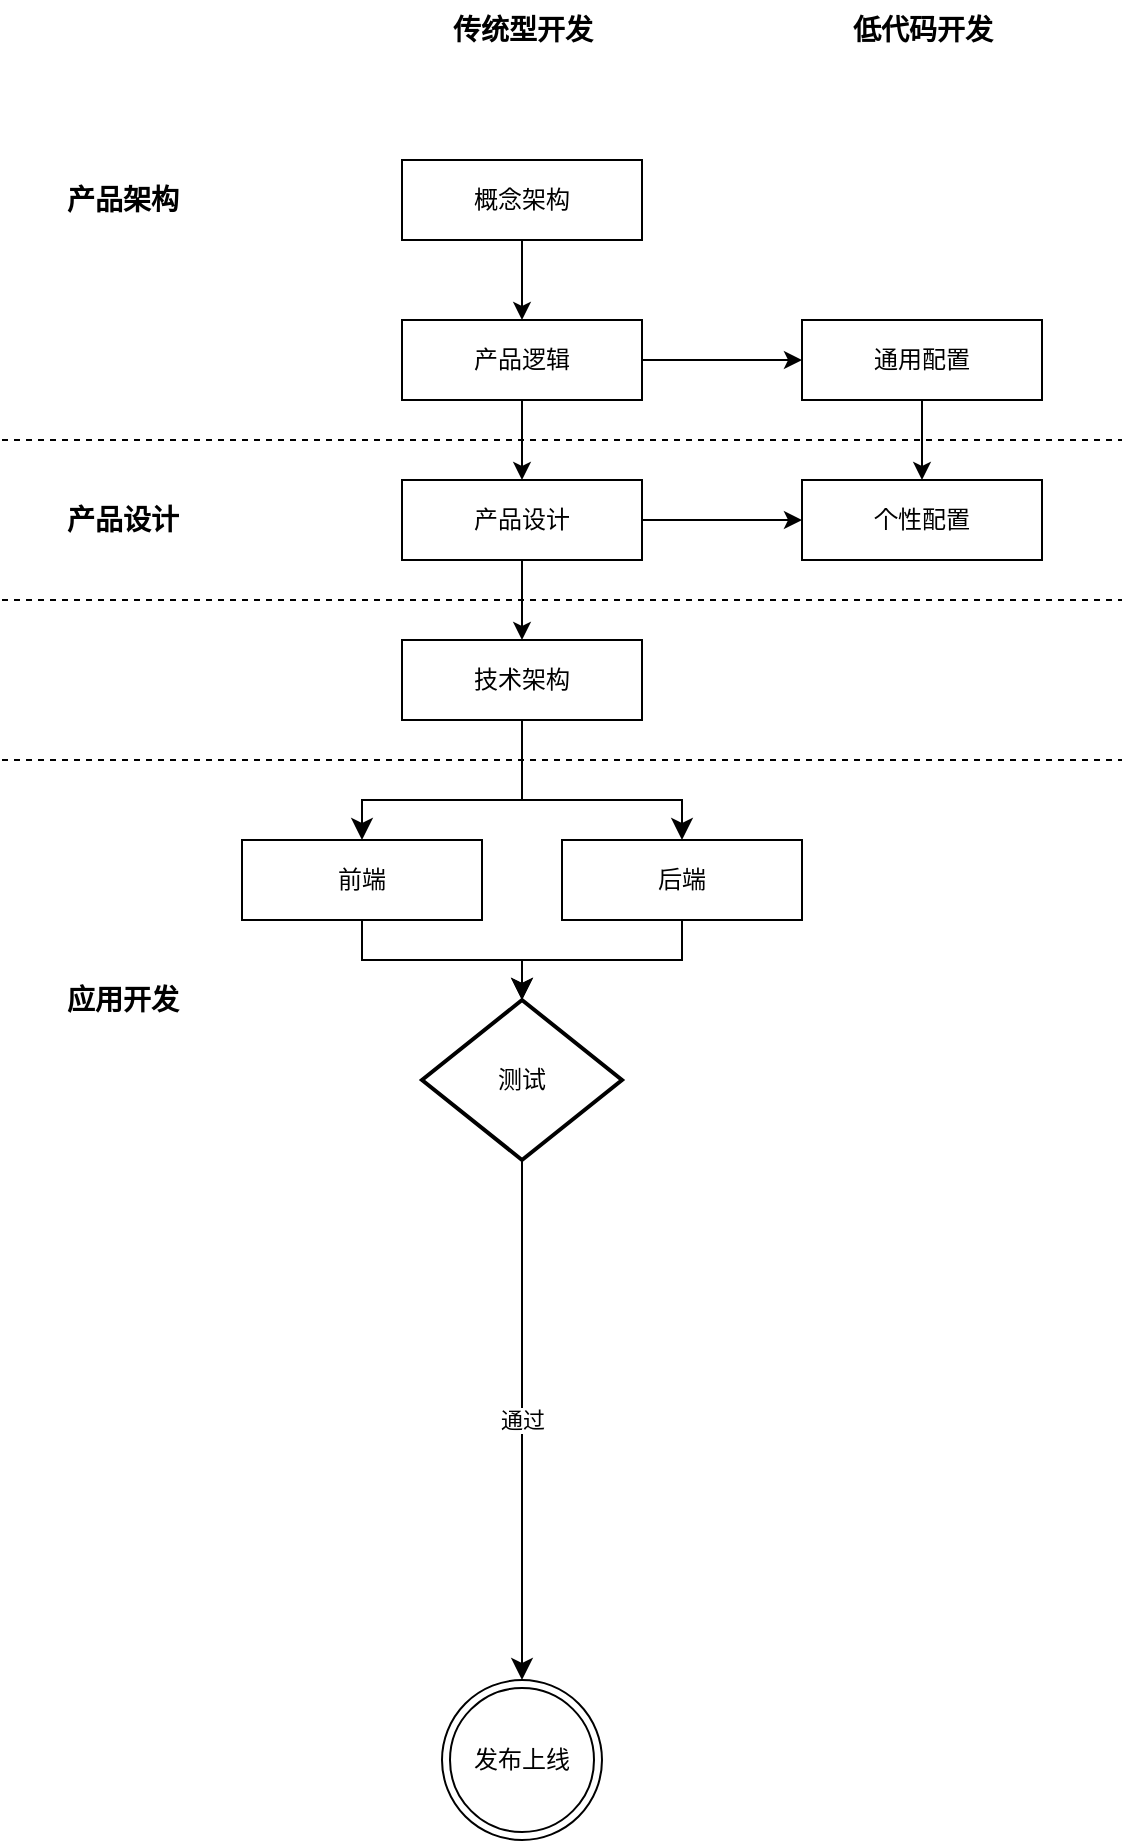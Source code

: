<mxfile version="24.7.1" type="github">
  <diagram id="C5RBs43oDa-KdzZeNtuy" name="低代码开发">
    <mxGraphModel dx="962" dy="723" grid="1" gridSize="10" guides="1" tooltips="1" connect="1" arrows="1" fold="1" page="1" pageScale="1" pageWidth="827" pageHeight="1169" math="0" shadow="0">
      <root>
        <mxCell id="WIyWlLk6GJQsqaUBKTNV-0" />
        <mxCell id="WIyWlLk6GJQsqaUBKTNV-1" parent="WIyWlLk6GJQsqaUBKTNV-0" />
        <mxCell id="0ERnLuREIVFwd8bxxghm-39" style="edgeStyle=orthogonalEdgeStyle;rounded=0;orthogonalLoop=1;jettySize=auto;html=1;exitX=0.5;exitY=1;exitDx=0;exitDy=0;entryX=0.5;entryY=0;entryDx=0;entryDy=0;" edge="1" parent="WIyWlLk6GJQsqaUBKTNV-1" source="WIyWlLk6GJQsqaUBKTNV-3" target="0ERnLuREIVFwd8bxxghm-0">
          <mxGeometry relative="1" as="geometry" />
        </mxCell>
        <mxCell id="WIyWlLk6GJQsqaUBKTNV-3" value="概念架构" style="rounded=0;whiteSpace=wrap;html=1;fontSize=12;glass=0;strokeWidth=1;shadow=0;labelBackgroundColor=none;" parent="WIyWlLk6GJQsqaUBKTNV-1" vertex="1">
          <mxGeometry x="280" y="240" width="120" height="40" as="geometry" />
        </mxCell>
        <mxCell id="0ERnLuREIVFwd8bxxghm-35" style="edgeStyle=orthogonalEdgeStyle;rounded=0;orthogonalLoop=1;jettySize=auto;html=1;exitX=0.5;exitY=1;exitDx=0;exitDy=0;entryX=0.5;entryY=0;entryDx=0;entryDy=0;" edge="1" parent="WIyWlLk6GJQsqaUBKTNV-1" source="WIyWlLk6GJQsqaUBKTNV-7" target="WIyWlLk6GJQsqaUBKTNV-12">
          <mxGeometry relative="1" as="geometry" />
        </mxCell>
        <mxCell id="WIyWlLk6GJQsqaUBKTNV-7" value="通用配置" style="rounded=0;whiteSpace=wrap;html=1;fontSize=12;glass=0;strokeWidth=1;shadow=0;labelBackgroundColor=none;" parent="WIyWlLk6GJQsqaUBKTNV-1" vertex="1">
          <mxGeometry x="480" y="320" width="120" height="40" as="geometry" />
        </mxCell>
        <mxCell id="WIyWlLk6GJQsqaUBKTNV-11" value="技术架构" style="rounded=0;whiteSpace=wrap;html=1;fontSize=12;glass=0;strokeWidth=1;shadow=0;labelBackgroundColor=none;" parent="WIyWlLk6GJQsqaUBKTNV-1" vertex="1">
          <mxGeometry x="280" y="480" width="120" height="40" as="geometry" />
        </mxCell>
        <mxCell id="WIyWlLk6GJQsqaUBKTNV-12" value="个性配置" style="rounded=0;whiteSpace=wrap;html=1;fontSize=12;glass=0;strokeWidth=1;shadow=0;labelBackgroundColor=none;" parent="WIyWlLk6GJQsqaUBKTNV-1" vertex="1">
          <mxGeometry x="480" y="400" width="120" height="40" as="geometry" />
        </mxCell>
        <mxCell id="0ERnLuREIVFwd8bxxghm-36" style="edgeStyle=orthogonalEdgeStyle;rounded=0;orthogonalLoop=1;jettySize=auto;html=1;exitX=0.5;exitY=1;exitDx=0;exitDy=0;entryX=0.5;entryY=0;entryDx=0;entryDy=0;" edge="1" parent="WIyWlLk6GJQsqaUBKTNV-1" source="0ERnLuREIVFwd8bxxghm-0" target="0ERnLuREIVFwd8bxxghm-3">
          <mxGeometry relative="1" as="geometry" />
        </mxCell>
        <mxCell id="0ERnLuREIVFwd8bxxghm-40" style="edgeStyle=orthogonalEdgeStyle;rounded=0;orthogonalLoop=1;jettySize=auto;html=1;exitX=1;exitY=0.5;exitDx=0;exitDy=0;entryX=0;entryY=0.5;entryDx=0;entryDy=0;" edge="1" parent="WIyWlLk6GJQsqaUBKTNV-1" source="0ERnLuREIVFwd8bxxghm-0" target="WIyWlLk6GJQsqaUBKTNV-7">
          <mxGeometry relative="1" as="geometry" />
        </mxCell>
        <mxCell id="0ERnLuREIVFwd8bxxghm-0" value="产品逻辑" style="rounded=0;whiteSpace=wrap;html=1;labelBackgroundColor=none;" vertex="1" parent="WIyWlLk6GJQsqaUBKTNV-1">
          <mxGeometry x="280" y="320" width="120" height="40" as="geometry" />
        </mxCell>
        <mxCell id="0ERnLuREIVFwd8bxxghm-2" value="传统型开发" style="text;strokeColor=none;align=center;fillColor=none;html=1;verticalAlign=middle;rounded=0;fontSize=14;fontStyle=1;labelBackgroundColor=none;labelBorderColor=none;textShadow=0;" vertex="1" parent="WIyWlLk6GJQsqaUBKTNV-1">
          <mxGeometry x="280" y="160" width="120" height="30" as="geometry" />
        </mxCell>
        <mxCell id="0ERnLuREIVFwd8bxxghm-41" style="edgeStyle=orthogonalEdgeStyle;rounded=0;orthogonalLoop=1;jettySize=auto;html=1;exitX=1;exitY=0.5;exitDx=0;exitDy=0;entryX=0;entryY=0.5;entryDx=0;entryDy=0;" edge="1" parent="WIyWlLk6GJQsqaUBKTNV-1" source="0ERnLuREIVFwd8bxxghm-3" target="WIyWlLk6GJQsqaUBKTNV-12">
          <mxGeometry relative="1" as="geometry" />
        </mxCell>
        <mxCell id="0ERnLuREIVFwd8bxxghm-42" style="edgeStyle=orthogonalEdgeStyle;rounded=0;orthogonalLoop=1;jettySize=auto;html=1;exitX=0.5;exitY=1;exitDx=0;exitDy=0;entryX=0.5;entryY=0;entryDx=0;entryDy=0;" edge="1" parent="WIyWlLk6GJQsqaUBKTNV-1" source="0ERnLuREIVFwd8bxxghm-3" target="WIyWlLk6GJQsqaUBKTNV-11">
          <mxGeometry relative="1" as="geometry" />
        </mxCell>
        <mxCell id="0ERnLuREIVFwd8bxxghm-3" value="产品设计" style="rounded=0;whiteSpace=wrap;html=1;labelBackgroundColor=none;" vertex="1" parent="WIyWlLk6GJQsqaUBKTNV-1">
          <mxGeometry x="280" y="400" width="120" height="40" as="geometry" />
        </mxCell>
        <mxCell id="0ERnLuREIVFwd8bxxghm-5" value="低代码开发" style="text;strokeColor=none;align=center;fillColor=none;html=1;verticalAlign=middle;rounded=0;fontSize=14;fontStyle=1;labelBackgroundColor=none;labelBorderColor=none;textShadow=0;" vertex="1" parent="WIyWlLk6GJQsqaUBKTNV-1">
          <mxGeometry x="480" y="160" width="120" height="30" as="geometry" />
        </mxCell>
        <mxCell id="0ERnLuREIVFwd8bxxghm-6" value="产品架构" style="text;strokeColor=none;align=center;fillColor=none;html=1;verticalAlign=middle;rounded=0;fontSize=14;fontStyle=1;labelBackgroundColor=none;labelBorderColor=none;textShadow=0;" vertex="1" parent="WIyWlLk6GJQsqaUBKTNV-1">
          <mxGeometry x="80" y="240" width="120" height="40" as="geometry" />
        </mxCell>
        <mxCell id="0ERnLuREIVFwd8bxxghm-8" value="" style="endArrow=none;dashed=1;html=1;rounded=0;labelBackgroundColor=none;fontColor=default;" edge="1" parent="WIyWlLk6GJQsqaUBKTNV-1">
          <mxGeometry width="50" height="50" relative="1" as="geometry">
            <mxPoint x="80" y="380" as="sourcePoint" />
            <mxPoint x="640" y="380" as="targetPoint" />
          </mxGeometry>
        </mxCell>
        <mxCell id="0ERnLuREIVFwd8bxxghm-9" value="" style="endArrow=none;dashed=1;html=1;rounded=0;labelBackgroundColor=none;fontColor=default;" edge="1" parent="WIyWlLk6GJQsqaUBKTNV-1">
          <mxGeometry width="50" height="50" relative="1" as="geometry">
            <mxPoint x="80" y="460" as="sourcePoint" />
            <mxPoint x="640" y="460" as="targetPoint" />
          </mxGeometry>
        </mxCell>
        <mxCell id="0ERnLuREIVFwd8bxxghm-10" value="产品设计" style="text;strokeColor=none;align=center;fillColor=none;html=1;verticalAlign=middle;rounded=0;fontSize=14;fontStyle=1;labelBackgroundColor=none;labelBorderColor=none;textShadow=0;" vertex="1" parent="WIyWlLk6GJQsqaUBKTNV-1">
          <mxGeometry x="80" y="400" width="120" height="40" as="geometry" />
        </mxCell>
        <mxCell id="0ERnLuREIVFwd8bxxghm-13" value="应用开发" style="text;strokeColor=none;align=center;fillColor=none;html=1;verticalAlign=middle;rounded=0;fontSize=14;fontStyle=1;labelBackgroundColor=none;labelBorderColor=none;textShadow=0;" vertex="1" parent="WIyWlLk6GJQsqaUBKTNV-1">
          <mxGeometry x="80" y="640" width="120" height="40" as="geometry" />
        </mxCell>
        <mxCell id="0ERnLuREIVFwd8bxxghm-14" value="" style="endArrow=none;dashed=1;html=1;rounded=0;labelBackgroundColor=none;fontColor=default;" edge="1" parent="WIyWlLk6GJQsqaUBKTNV-1">
          <mxGeometry width="50" height="50" relative="1" as="geometry">
            <mxPoint x="80" y="540" as="sourcePoint" />
            <mxPoint x="640" y="540" as="targetPoint" />
          </mxGeometry>
        </mxCell>
        <mxCell id="0ERnLuREIVFwd8bxxghm-15" value="" style="edgeStyle=elbowEdgeStyle;elbow=vertical;endArrow=classic;html=1;curved=0;rounded=0;endSize=8;startSize=8;exitX=0.5;exitY=1;exitDx=0;exitDy=0;entryX=0.5;entryY=0;entryDx=0;entryDy=0;labelBackgroundColor=none;fontColor=default;" edge="1" parent="WIyWlLk6GJQsqaUBKTNV-1" source="WIyWlLk6GJQsqaUBKTNV-11" target="0ERnLuREIVFwd8bxxghm-18">
          <mxGeometry width="50" height="50" relative="1" as="geometry">
            <mxPoint x="430" y="670" as="sourcePoint" />
            <mxPoint x="280" y="680" as="targetPoint" />
            <Array as="points">
              <mxPoint x="300" y="560" />
            </Array>
          </mxGeometry>
        </mxCell>
        <mxCell id="0ERnLuREIVFwd8bxxghm-17" value="" style="edgeStyle=elbowEdgeStyle;elbow=vertical;endArrow=classic;html=1;curved=0;rounded=0;endSize=8;startSize=8;exitX=0.5;exitY=1;exitDx=0;exitDy=0;entryX=0.5;entryY=0;entryDx=0;entryDy=0;labelBackgroundColor=none;fontColor=default;" edge="1" parent="WIyWlLk6GJQsqaUBKTNV-1" source="WIyWlLk6GJQsqaUBKTNV-11" target="0ERnLuREIVFwd8bxxghm-19">
          <mxGeometry width="50" height="50" relative="1" as="geometry">
            <mxPoint x="360" y="610" as="sourcePoint" />
            <mxPoint x="400" y="680" as="targetPoint" />
            <Array as="points">
              <mxPoint x="370" y="560" />
              <mxPoint x="350" y="680" />
              <mxPoint x="350" y="680" />
              <mxPoint x="390" y="660" />
            </Array>
          </mxGeometry>
        </mxCell>
        <mxCell id="0ERnLuREIVFwd8bxxghm-18" value="前端" style="rounded=0;whiteSpace=wrap;html=1;labelBackgroundColor=none;" vertex="1" parent="WIyWlLk6GJQsqaUBKTNV-1">
          <mxGeometry x="200" y="580" width="120" height="40" as="geometry" />
        </mxCell>
        <mxCell id="0ERnLuREIVFwd8bxxghm-19" value="后端" style="rounded=0;whiteSpace=wrap;html=1;labelBackgroundColor=none;" vertex="1" parent="WIyWlLk6GJQsqaUBKTNV-1">
          <mxGeometry x="360" y="580" width="120" height="40" as="geometry" />
        </mxCell>
        <mxCell id="0ERnLuREIVFwd8bxxghm-21" value="" style="edgeStyle=elbowEdgeStyle;elbow=vertical;endArrow=classic;html=1;curved=0;rounded=0;endSize=8;startSize=8;exitX=0.5;exitY=1;exitDx=0;exitDy=0;entryX=0.5;entryY=0;entryDx=0;entryDy=0;entryPerimeter=0;labelBackgroundColor=none;fontColor=default;" edge="1" parent="WIyWlLk6GJQsqaUBKTNV-1" source="0ERnLuREIVFwd8bxxghm-19" target="0ERnLuREIVFwd8bxxghm-22">
          <mxGeometry width="50" height="50" relative="1" as="geometry">
            <mxPoint x="360" y="610" as="sourcePoint" />
            <mxPoint x="340" y="760" as="targetPoint" />
            <Array as="points">
              <mxPoint x="370" y="640" />
              <mxPoint x="380" y="630" />
            </Array>
          </mxGeometry>
        </mxCell>
        <mxCell id="0ERnLuREIVFwd8bxxghm-22" value="测试" style="strokeWidth=2;html=1;shape=mxgraph.flowchart.decision;whiteSpace=wrap;labelBackgroundColor=none;" vertex="1" parent="WIyWlLk6GJQsqaUBKTNV-1">
          <mxGeometry x="290" y="660" width="100" height="80" as="geometry" />
        </mxCell>
        <mxCell id="0ERnLuREIVFwd8bxxghm-25" value="" style="edgeStyle=elbowEdgeStyle;elbow=vertical;endArrow=classic;html=1;curved=0;rounded=0;endSize=8;startSize=8;entryX=0.5;entryY=0;entryDx=0;entryDy=0;entryPerimeter=0;exitX=0.5;exitY=1;exitDx=0;exitDy=0;labelBackgroundColor=none;fontColor=default;" edge="1" parent="WIyWlLk6GJQsqaUBKTNV-1" source="0ERnLuREIVFwd8bxxghm-18" target="0ERnLuREIVFwd8bxxghm-22">
          <mxGeometry width="50" height="50" relative="1" as="geometry">
            <mxPoint x="240" y="820" as="sourcePoint" />
            <mxPoint x="290" y="770" as="targetPoint" />
            <Array as="points">
              <mxPoint x="310" y="640" />
            </Array>
          </mxGeometry>
        </mxCell>
        <mxCell id="0ERnLuREIVFwd8bxxghm-28" value="" style="edgeStyle=elbowEdgeStyle;elbow=horizontal;endArrow=classic;html=1;curved=0;rounded=0;endSize=8;startSize=8;exitX=0.5;exitY=1;exitDx=0;exitDy=0;exitPerimeter=0;entryX=0.5;entryY=0;entryDx=0;entryDy=0;labelBackgroundColor=none;fontColor=default;" edge="1" parent="WIyWlLk6GJQsqaUBKTNV-1" source="0ERnLuREIVFwd8bxxghm-22" target="0ERnLuREIVFwd8bxxghm-29">
          <mxGeometry width="50" height="50" relative="1" as="geometry">
            <mxPoint x="340" y="960" as="sourcePoint" />
            <mxPoint x="340.96" y="960" as="targetPoint" />
          </mxGeometry>
        </mxCell>
        <mxCell id="0ERnLuREIVFwd8bxxghm-34" value="通过" style="edgeLabel;html=1;align=center;verticalAlign=middle;resizable=0;points=[];" vertex="1" connectable="0" parent="0ERnLuREIVFwd8bxxghm-28">
          <mxGeometry relative="1" as="geometry">
            <mxPoint as="offset" />
          </mxGeometry>
        </mxCell>
        <mxCell id="0ERnLuREIVFwd8bxxghm-29" value="发布上线" style="ellipse;shape=doubleEllipse;whiteSpace=wrap;html=1;aspect=fixed;labelBackgroundColor=none;" vertex="1" parent="WIyWlLk6GJQsqaUBKTNV-1">
          <mxGeometry x="300" y="1000" width="80" height="80" as="geometry" />
        </mxCell>
      </root>
    </mxGraphModel>
  </diagram>
</mxfile>
